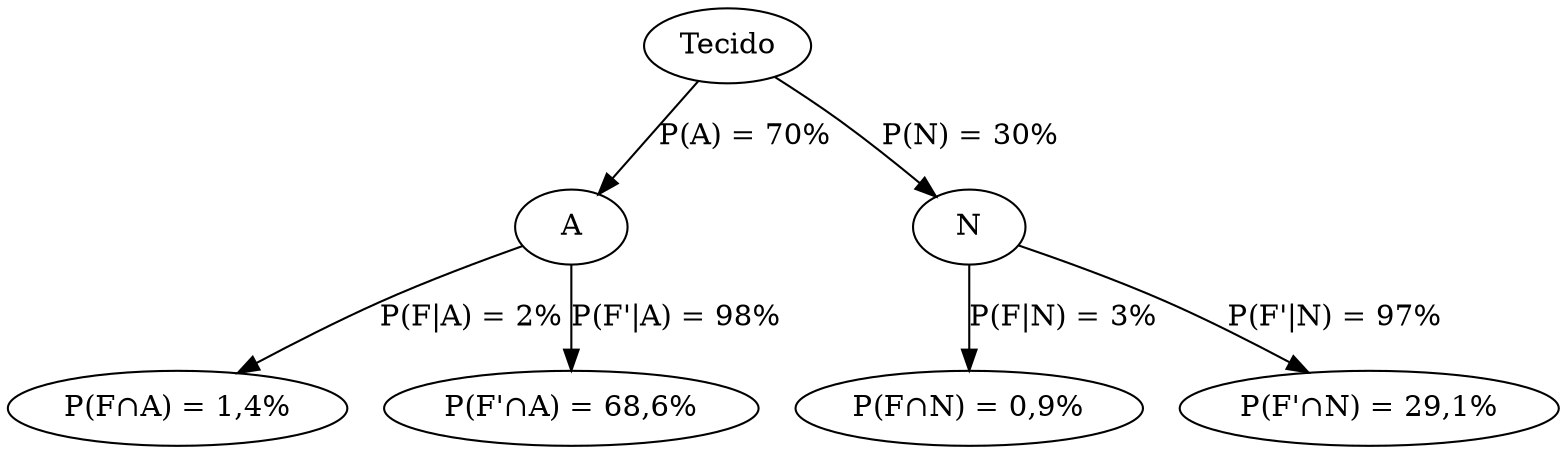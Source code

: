 digraph {
graph [ordering="out"];
node0[label="Tecido"];
node1[label="A"];
node2[label="N"];
node0->node1[label="P(A) = 70%"];
node0->node2[label="P(N) = 30%"];
node3[label="P(F∩A) = 1,4%"];
node4[label="P(F'∩A) = 68,6%"];
node1->node3[label="P(F|A) = 2%"];
node1->node4[label="P(F'|A) = 98%"];
node5[label="P(F∩N) = 0,9%"];
node6[label="P(F'∩N) = 29,1%"];
node2->node5[label="P(F|N) = 3%"];
node2->node6[label="P(F'|N) = 97%"];


}
